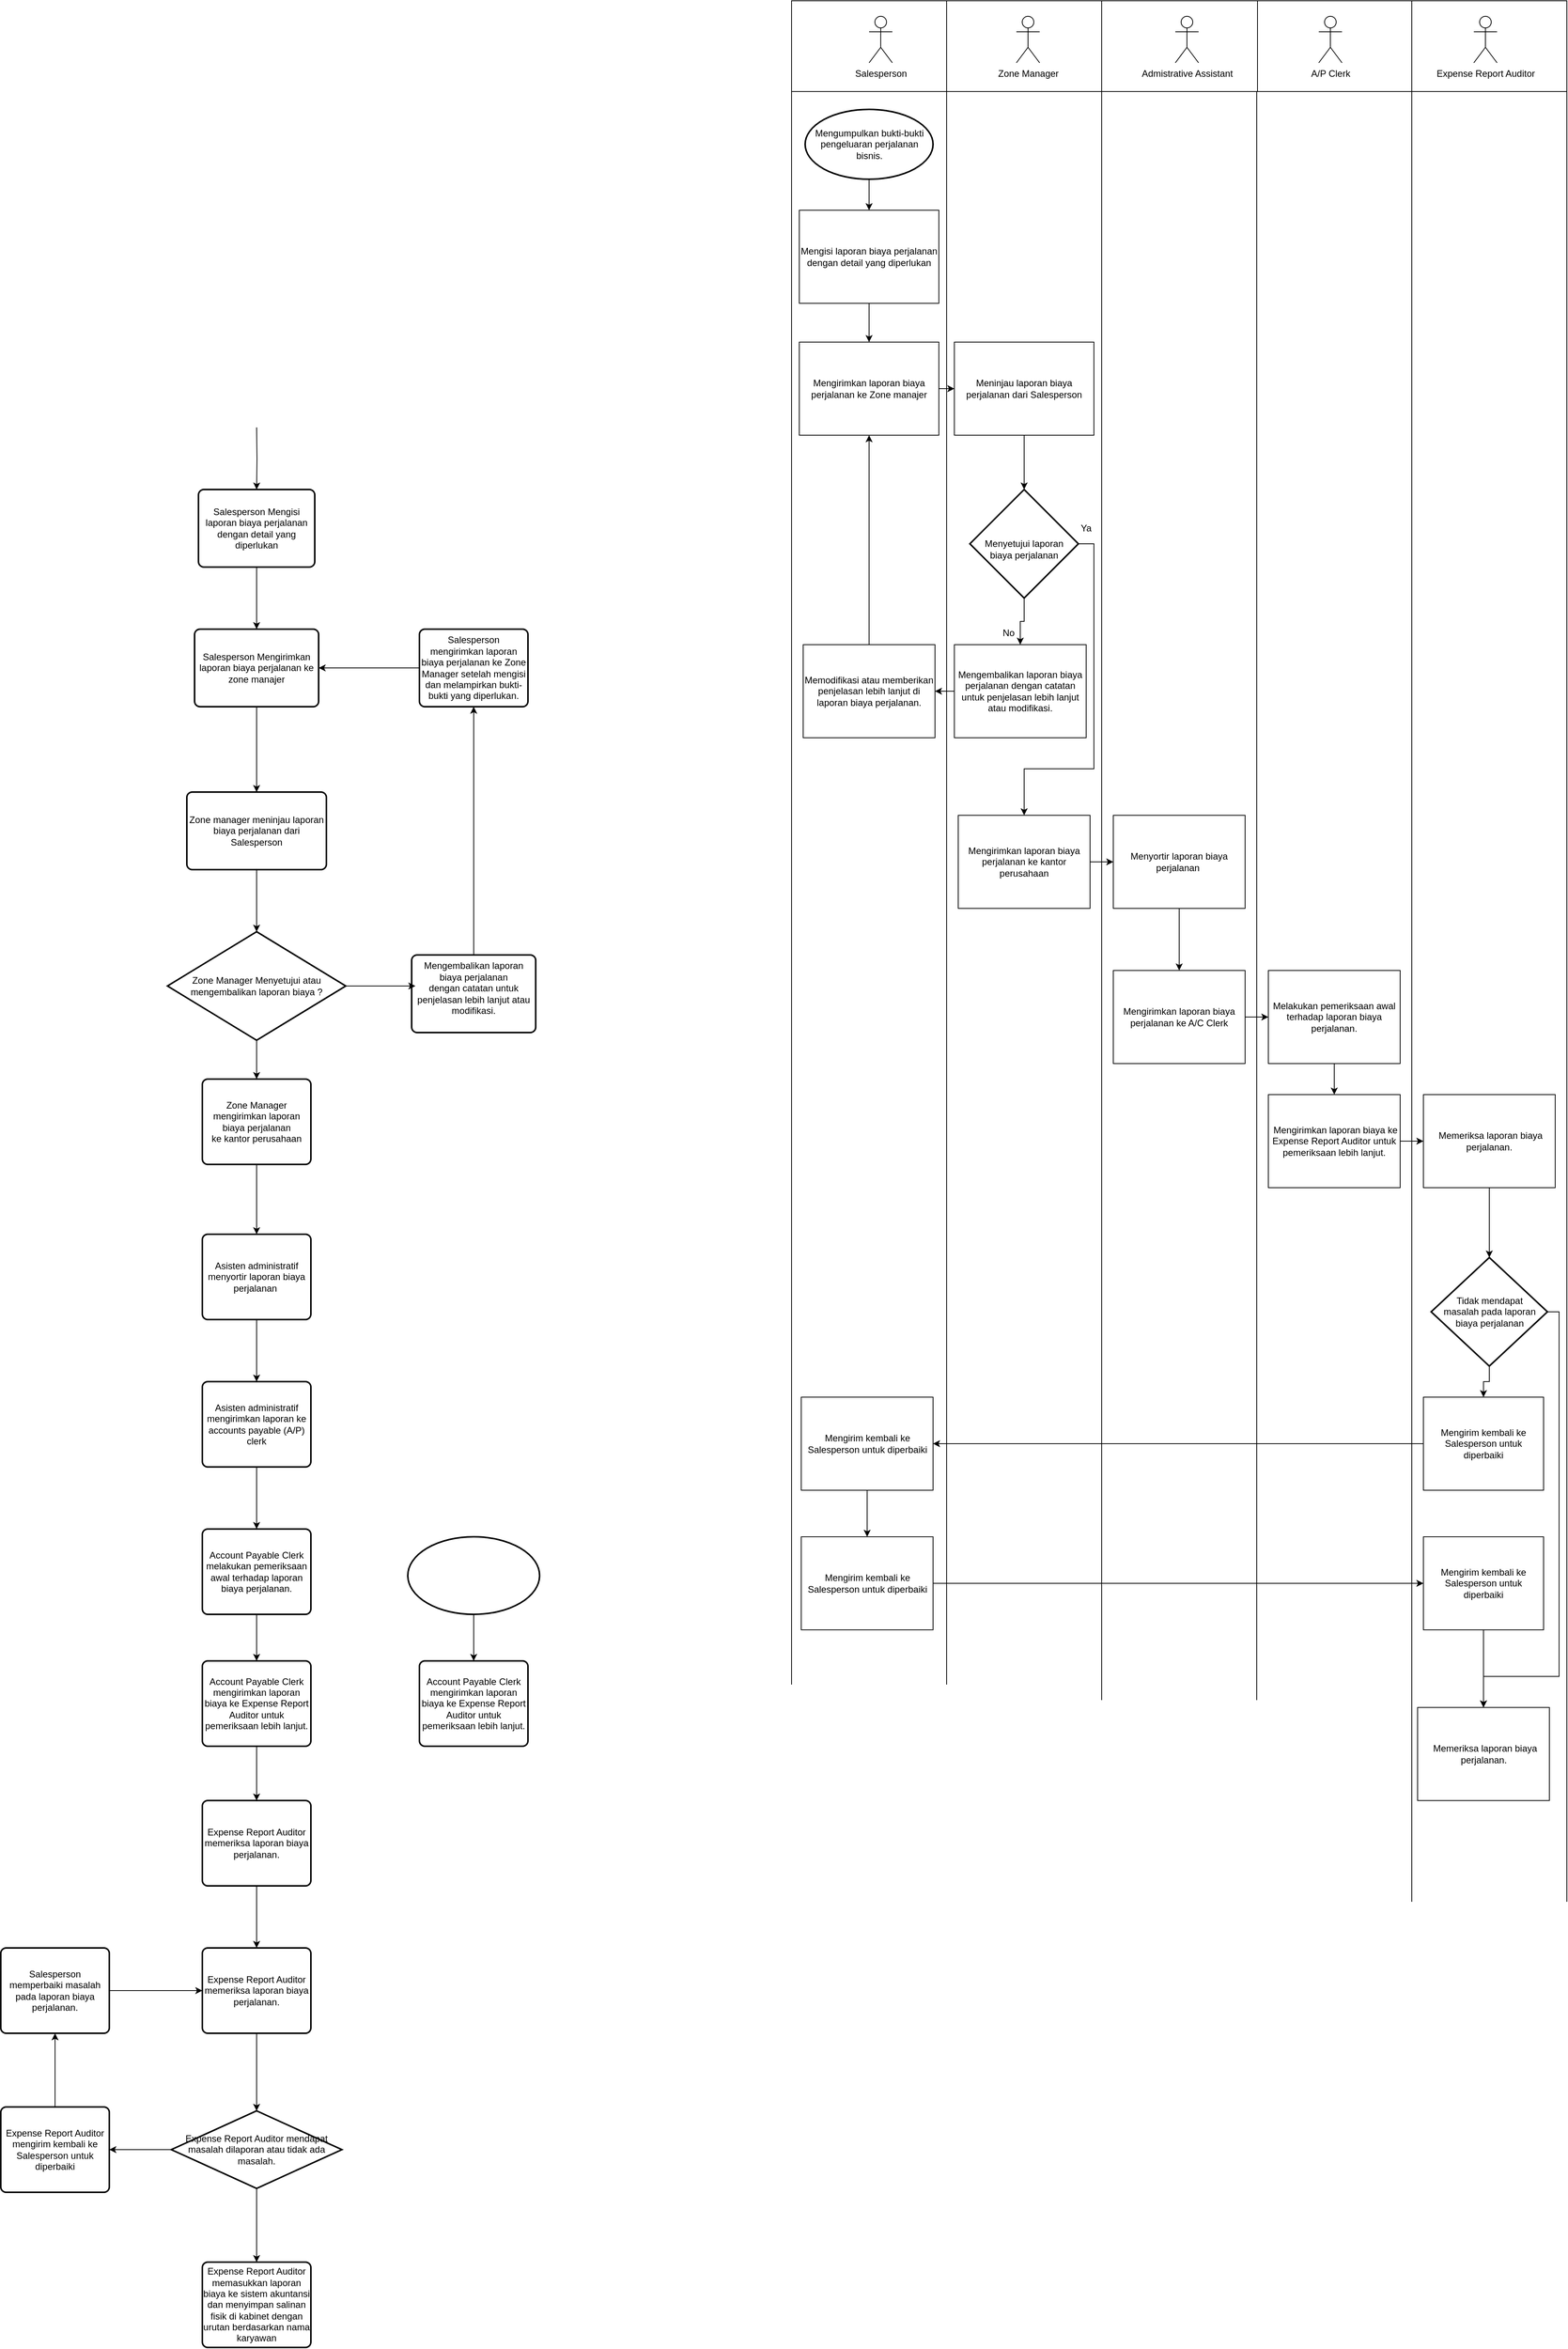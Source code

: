 <mxfile version="23.1.1" type="github">
  <diagram name="Page-1" id="a74B4hUyCrlMNp4JHoA-">
    <mxGraphModel dx="765" dy="1477" grid="1" gridSize="10" guides="1" tooltips="1" connect="1" arrows="1" fold="1" page="1" pageScale="1" pageWidth="850" pageHeight="1100" math="0" shadow="0">
      <root>
        <mxCell id="0" />
        <mxCell id="1" parent="0" />
        <mxCell id="z_AwmB61hgFwx2csZpb4-258" value="" style="shape=partialRectangle;whiteSpace=wrap;html=1;bottom=0;top=0;fillColor=none;movable=1;resizable=1;rotatable=1;deletable=1;editable=1;locked=0;connectable=1;" vertex="1" parent="1">
          <mxGeometry x="1730" y="-90" width="200" height="2080" as="geometry" />
        </mxCell>
        <mxCell id="z_AwmB61hgFwx2csZpb4-257" value="" style="shape=partialRectangle;whiteSpace=wrap;html=1;bottom=0;top=0;fillColor=none;movable=1;resizable=1;rotatable=1;deletable=1;editable=1;locked=0;connectable=1;" vertex="1" parent="1">
          <mxGeometry x="1530" y="-83" width="200" height="2073" as="geometry" />
        </mxCell>
        <mxCell id="z_AwmB61hgFwx2csZpb4-256" value="" style="shape=partialRectangle;whiteSpace=wrap;html=1;bottom=0;top=0;fillColor=none;movable=1;resizable=1;rotatable=1;deletable=1;editable=1;locked=0;connectable=1;" vertex="1" parent="1">
          <mxGeometry x="1330" y="-83" width="200" height="2053" as="geometry" />
        </mxCell>
        <mxCell id="z_AwmB61hgFwx2csZpb4-255" value="" style="shape=partialRectangle;whiteSpace=wrap;html=1;bottom=0;top=0;fillColor=none;movable=1;resizable=1;rotatable=1;deletable=1;editable=1;locked=0;connectable=1;" vertex="1" parent="1">
          <mxGeometry x="1130" y="-83" width="200" height="2053" as="geometry" />
        </mxCell>
        <mxCell id="__j8qxxGPxPXiS_JSPGA-5" value="" style="edgeStyle=orthogonalEdgeStyle;rounded=0;orthogonalLoop=1;jettySize=auto;html=1;" parent="1" target="__j8qxxGPxPXiS_JSPGA-4" edge="1">
          <mxGeometry relative="1" as="geometry">
            <mxPoint x="440.0" y="350" as="sourcePoint" />
          </mxGeometry>
        </mxCell>
        <mxCell id="z_AwmB61hgFwx2csZpb4-3" value="" style="edgeStyle=orthogonalEdgeStyle;rounded=0;orthogonalLoop=1;jettySize=auto;html=1;" edge="1" parent="1" source="__j8qxxGPxPXiS_JSPGA-4" target="z_AwmB61hgFwx2csZpb4-2">
          <mxGeometry relative="1" as="geometry" />
        </mxCell>
        <mxCell id="z_AwmB61hgFwx2csZpb4-9" style="edgeStyle=orthogonalEdgeStyle;rounded=0;orthogonalLoop=1;jettySize=auto;html=1;" edge="1" parent="1" source="z_AwmB61hgFwx2csZpb4-2" target="z_AwmB61hgFwx2csZpb4-8">
          <mxGeometry relative="1" as="geometry" />
        </mxCell>
        <mxCell id="z_AwmB61hgFwx2csZpb4-2" value="Salesperson&amp;nbsp;Mengirimkan laporan biaya perjalanan ke zone manajer" style="rounded=1;whiteSpace=wrap;html=1;absoluteArcSize=1;arcSize=14;strokeWidth=2;" vertex="1" parent="1">
          <mxGeometry x="360" y="610" width="160" height="100" as="geometry" />
        </mxCell>
        <mxCell id="z_AwmB61hgFwx2csZpb4-13" style="edgeStyle=orthogonalEdgeStyle;rounded=0;orthogonalLoop=1;jettySize=auto;html=1;" edge="1" parent="1" source="z_AwmB61hgFwx2csZpb4-8" target="z_AwmB61hgFwx2csZpb4-10">
          <mxGeometry relative="1" as="geometry" />
        </mxCell>
        <mxCell id="z_AwmB61hgFwx2csZpb4-8" value="Zone manager meninjau laporan biaya perjalanan dari Salesperson" style="rounded=1;whiteSpace=wrap;html=1;absoluteArcSize=1;arcSize=14;strokeWidth=2;" vertex="1" parent="1">
          <mxGeometry x="350" y="820" width="180" height="100" as="geometry" />
        </mxCell>
        <mxCell id="z_AwmB61hgFwx2csZpb4-20" value="" style="edgeStyle=orthogonalEdgeStyle;rounded=0;orthogonalLoop=1;jettySize=auto;html=1;" edge="1" parent="1" source="z_AwmB61hgFwx2csZpb4-10" target="z_AwmB61hgFwx2csZpb4-19">
          <mxGeometry relative="1" as="geometry" />
        </mxCell>
        <mxCell id="z_AwmB61hgFwx2csZpb4-10" value="&lt;div style=&quot;&quot;&gt;&lt;span style=&quot;background-color: initial;&quot;&gt;Zone Manager Menyetujui atau mengembalikan laporan biaya ?&lt;/span&gt;&lt;/div&gt;" style="strokeWidth=2;html=1;shape=mxgraph.flowchart.decision;whiteSpace=wrap;align=center;" vertex="1" parent="1">
          <mxGeometry x="325" y="1000" width="230" height="140" as="geometry" />
        </mxCell>
        <mxCell id="z_AwmB61hgFwx2csZpb4-18" style="edgeStyle=orthogonalEdgeStyle;rounded=0;orthogonalLoop=1;jettySize=auto;html=1;entryX=0.5;entryY=1;entryDx=0;entryDy=0;" edge="1" parent="1" source="z_AwmB61hgFwx2csZpb4-14" target="z_AwmB61hgFwx2csZpb4-16">
          <mxGeometry relative="1" as="geometry" />
        </mxCell>
        <mxCell id="z_AwmB61hgFwx2csZpb4-14" value="Mengembalikan laporan biaya perjalanan dengan&amp;nbsp;catatan untuk penjelasan lebih lanjut atau modifikasi.&lt;br&gt;&amp;nbsp;" style="rounded=1;whiteSpace=wrap;html=1;absoluteArcSize=1;arcSize=14;strokeWidth=2;" vertex="1" parent="1">
          <mxGeometry x="640" y="1030" width="160" height="100" as="geometry" />
        </mxCell>
        <mxCell id="z_AwmB61hgFwx2csZpb4-15" style="edgeStyle=orthogonalEdgeStyle;rounded=0;orthogonalLoop=1;jettySize=auto;html=1;entryX=0.03;entryY=0.4;entryDx=0;entryDy=0;entryPerimeter=0;" edge="1" parent="1" source="z_AwmB61hgFwx2csZpb4-10" target="z_AwmB61hgFwx2csZpb4-14">
          <mxGeometry relative="1" as="geometry" />
        </mxCell>
        <mxCell id="z_AwmB61hgFwx2csZpb4-17" style="edgeStyle=orthogonalEdgeStyle;rounded=0;orthogonalLoop=1;jettySize=auto;html=1;" edge="1" parent="1" source="z_AwmB61hgFwx2csZpb4-16" target="z_AwmB61hgFwx2csZpb4-2">
          <mxGeometry relative="1" as="geometry" />
        </mxCell>
        <mxCell id="z_AwmB61hgFwx2csZpb4-16" value="Salesperson mengirimkan laporan biaya perjalanan ke Zone Manager setelah mengisi dan melampirkan bukti-bukti yang diperlukan." style="rounded=1;whiteSpace=wrap;html=1;absoluteArcSize=1;arcSize=14;strokeWidth=2;" vertex="1" parent="1">
          <mxGeometry x="650" y="610" width="140" height="100" as="geometry" />
        </mxCell>
        <mxCell id="z_AwmB61hgFwx2csZpb4-22" value="" style="edgeStyle=orthogonalEdgeStyle;rounded=0;orthogonalLoop=1;jettySize=auto;html=1;" edge="1" parent="1" source="z_AwmB61hgFwx2csZpb4-19" target="z_AwmB61hgFwx2csZpb4-21">
          <mxGeometry relative="1" as="geometry" />
        </mxCell>
        <mxCell id="z_AwmB61hgFwx2csZpb4-19" value="Zone Manager mengirimkan laporan biaya perjalanan ke&amp;nbsp;kantor perusahaan" style="rounded=1;whiteSpace=wrap;html=1;absoluteArcSize=1;arcSize=14;strokeWidth=2;" vertex="1" parent="1">
          <mxGeometry x="370" y="1190" width="140" height="110" as="geometry" />
        </mxCell>
        <mxCell id="z_AwmB61hgFwx2csZpb4-24" value="" style="edgeStyle=orthogonalEdgeStyle;rounded=0;orthogonalLoop=1;jettySize=auto;html=1;" edge="1" parent="1" source="z_AwmB61hgFwx2csZpb4-21" target="z_AwmB61hgFwx2csZpb4-23">
          <mxGeometry relative="1" as="geometry" />
        </mxCell>
        <mxCell id="z_AwmB61hgFwx2csZpb4-21" value="Asisten administratif menyortir laporan biaya perjalanan&amp;nbsp;" style="rounded=1;whiteSpace=wrap;html=1;absoluteArcSize=1;arcSize=14;strokeWidth=2;" vertex="1" parent="1">
          <mxGeometry x="370" y="1390" width="140" height="110" as="geometry" />
        </mxCell>
        <mxCell id="z_AwmB61hgFwx2csZpb4-27" value="" style="edgeStyle=orthogonalEdgeStyle;rounded=0;orthogonalLoop=1;jettySize=auto;html=1;" edge="1" parent="1" source="z_AwmB61hgFwx2csZpb4-23" target="z_AwmB61hgFwx2csZpb4-26">
          <mxGeometry relative="1" as="geometry" />
        </mxCell>
        <mxCell id="z_AwmB61hgFwx2csZpb4-23" value="Asisten administratif mengirimkan laporan ke accounts payable (A/P) clerk" style="rounded=1;whiteSpace=wrap;html=1;absoluteArcSize=1;arcSize=14;strokeWidth=2;" vertex="1" parent="1">
          <mxGeometry x="370" y="1580" width="140" height="110" as="geometry" />
        </mxCell>
        <mxCell id="z_AwmB61hgFwx2csZpb4-29" value="" style="edgeStyle=orthogonalEdgeStyle;rounded=0;orthogonalLoop=1;jettySize=auto;html=1;" edge="1" parent="1" source="z_AwmB61hgFwx2csZpb4-26" target="z_AwmB61hgFwx2csZpb4-28">
          <mxGeometry relative="1" as="geometry" />
        </mxCell>
        <mxCell id="z_AwmB61hgFwx2csZpb4-26" value="Account Payable Clerk melakukan pemeriksaan awal terhadap laporan biaya perjalanan." style="rounded=1;whiteSpace=wrap;html=1;absoluteArcSize=1;arcSize=14;strokeWidth=2;" vertex="1" parent="1">
          <mxGeometry x="370" y="1770" width="140" height="110" as="geometry" />
        </mxCell>
        <mxCell id="z_AwmB61hgFwx2csZpb4-31" value="" style="edgeStyle=orthogonalEdgeStyle;rounded=0;orthogonalLoop=1;jettySize=auto;html=1;" edge="1" parent="1" source="z_AwmB61hgFwx2csZpb4-28" target="z_AwmB61hgFwx2csZpb4-30">
          <mxGeometry relative="1" as="geometry" />
        </mxCell>
        <mxCell id="z_AwmB61hgFwx2csZpb4-28" value="Account Payable Clerk mengirimkan&amp;nbsp;laporan biaya ke Expense Report Auditor untuk pemeriksaan lebih lanjut." style="rounded=1;whiteSpace=wrap;html=1;absoluteArcSize=1;arcSize=14;strokeWidth=2;" vertex="1" parent="1">
          <mxGeometry x="370" y="1940" width="140" height="110" as="geometry" />
        </mxCell>
        <mxCell id="z_AwmB61hgFwx2csZpb4-33" value="" style="edgeStyle=orthogonalEdgeStyle;rounded=0;orthogonalLoop=1;jettySize=auto;html=1;" edge="1" parent="1" source="z_AwmB61hgFwx2csZpb4-30" target="z_AwmB61hgFwx2csZpb4-32">
          <mxGeometry relative="1" as="geometry" />
        </mxCell>
        <mxCell id="z_AwmB61hgFwx2csZpb4-30" value="Expense Report Auditor memeriksa laporan biaya perjalanan." style="rounded=1;whiteSpace=wrap;html=1;absoluteArcSize=1;arcSize=14;strokeWidth=2;" vertex="1" parent="1">
          <mxGeometry x="370" y="2120" width="140" height="110" as="geometry" />
        </mxCell>
        <mxCell id="z_AwmB61hgFwx2csZpb4-35" value="" style="edgeStyle=orthogonalEdgeStyle;rounded=0;orthogonalLoop=1;jettySize=auto;html=1;" edge="1" parent="1" source="z_AwmB61hgFwx2csZpb4-32" target="z_AwmB61hgFwx2csZpb4-34">
          <mxGeometry relative="1" as="geometry" />
        </mxCell>
        <mxCell id="z_AwmB61hgFwx2csZpb4-32" value="Expense Report Auditor memeriksa laporan biaya perjalanan." style="rounded=1;whiteSpace=wrap;html=1;absoluteArcSize=1;arcSize=14;strokeWidth=2;" vertex="1" parent="1">
          <mxGeometry x="370" y="2310" width="140" height="110" as="geometry" />
        </mxCell>
        <mxCell id="z_AwmB61hgFwx2csZpb4-37" value="" style="edgeStyle=orthogonalEdgeStyle;rounded=0;orthogonalLoop=1;jettySize=auto;html=1;" edge="1" parent="1" source="z_AwmB61hgFwx2csZpb4-34" target="z_AwmB61hgFwx2csZpb4-36">
          <mxGeometry relative="1" as="geometry" />
        </mxCell>
        <mxCell id="z_AwmB61hgFwx2csZpb4-43" value="" style="edgeStyle=orthogonalEdgeStyle;rounded=0;orthogonalLoop=1;jettySize=auto;html=1;" edge="1" parent="1" source="z_AwmB61hgFwx2csZpb4-34" target="z_AwmB61hgFwx2csZpb4-42">
          <mxGeometry relative="1" as="geometry" />
        </mxCell>
        <mxCell id="z_AwmB61hgFwx2csZpb4-34" value="Expense Report Auditor mendapat masalah dilaporan atau tidak ada masalah." style="strokeWidth=2;html=1;shape=mxgraph.flowchart.decision;whiteSpace=wrap;" vertex="1" parent="1">
          <mxGeometry x="330" y="2520" width="220" height="100" as="geometry" />
        </mxCell>
        <mxCell id="z_AwmB61hgFwx2csZpb4-49" value="" style="edgeStyle=orthogonalEdgeStyle;rounded=0;orthogonalLoop=1;jettySize=auto;html=1;" edge="1" parent="1" source="z_AwmB61hgFwx2csZpb4-36" target="z_AwmB61hgFwx2csZpb4-47">
          <mxGeometry relative="1" as="geometry" />
        </mxCell>
        <mxCell id="z_AwmB61hgFwx2csZpb4-36" value="Expense Report Auditor mengirim kembali ke Salesperson untuk diperbaiki" style="rounded=1;whiteSpace=wrap;html=1;absoluteArcSize=1;arcSize=14;strokeWidth=2;" vertex="1" parent="1">
          <mxGeometry x="110" y="2515" width="140" height="110" as="geometry" />
        </mxCell>
        <mxCell id="z_AwmB61hgFwx2csZpb4-42" value="Expense Report Auditor memasukkan laporan biaya ke sistem akuntansi dan menyimpan salinan fisik di kabinet dengan urutan berdasarkan nama karyawan" style="rounded=1;whiteSpace=wrap;html=1;absoluteArcSize=1;arcSize=14;strokeWidth=2;" vertex="1" parent="1">
          <mxGeometry x="370" y="2715" width="140" height="110" as="geometry" />
        </mxCell>
        <mxCell id="z_AwmB61hgFwx2csZpb4-48" style="edgeStyle=orthogonalEdgeStyle;rounded=0;orthogonalLoop=1;jettySize=auto;html=1;entryX=0;entryY=0.5;entryDx=0;entryDy=0;" edge="1" parent="1" source="z_AwmB61hgFwx2csZpb4-47" target="z_AwmB61hgFwx2csZpb4-32">
          <mxGeometry relative="1" as="geometry" />
        </mxCell>
        <mxCell id="z_AwmB61hgFwx2csZpb4-47" value="Salesperson memperbaiki masalah pada laporan biaya perjalanan." style="rounded=1;whiteSpace=wrap;html=1;absoluteArcSize=1;arcSize=14;strokeWidth=2;" vertex="1" parent="1">
          <mxGeometry x="110" y="2310" width="140" height="110" as="geometry" />
        </mxCell>
        <mxCell id="z_AwmB61hgFwx2csZpb4-53" value="" style="edgeStyle=orthogonalEdgeStyle;rounded=0;orthogonalLoop=1;jettySize=auto;html=1;" edge="1" parent="1" source="z_AwmB61hgFwx2csZpb4-50" target="z_AwmB61hgFwx2csZpb4-52">
          <mxGeometry relative="1" as="geometry" />
        </mxCell>
        <mxCell id="z_AwmB61hgFwx2csZpb4-50" value="" style="strokeWidth=2;html=1;shape=mxgraph.flowchart.start_2;whiteSpace=wrap;" vertex="1" parent="1">
          <mxGeometry x="635" y="1780" width="170" height="100" as="geometry" />
        </mxCell>
        <mxCell id="z_AwmB61hgFwx2csZpb4-52" value="Account Payable Clerk mengirimkan&amp;nbsp;laporan biaya ke Expense Report Auditor untuk pemeriksaan lebih lanjut." style="rounded=1;whiteSpace=wrap;html=1;absoluteArcSize=1;arcSize=14;strokeWidth=2;" vertex="1" parent="1">
          <mxGeometry x="650" y="1940" width="140" height="110" as="geometry" />
        </mxCell>
        <mxCell id="z_AwmB61hgFwx2csZpb4-123" value="" style="shape=table;startSize=0;container=1;collapsible=0;childLayout=tableLayout;fontSize=16;movable=0;resizable=0;rotatable=0;deletable=0;editable=0;locked=1;connectable=0;" vertex="1" parent="1">
          <mxGeometry x="1130" y="-200" width="1000" height="117" as="geometry" />
        </mxCell>
        <mxCell id="z_AwmB61hgFwx2csZpb4-124" value="" style="shape=tableRow;horizontal=0;startSize=0;swimlaneHead=0;swimlaneBody=0;strokeColor=inherit;top=0;left=0;bottom=0;right=0;collapsible=0;dropTarget=0;fillColor=none;points=[[0,0.5],[1,0.5]];portConstraint=eastwest;fontSize=16;" vertex="1" parent="z_AwmB61hgFwx2csZpb4-123">
          <mxGeometry width="1000" height="117" as="geometry" />
        </mxCell>
        <mxCell id="z_AwmB61hgFwx2csZpb4-200" style="shape=partialRectangle;html=1;whiteSpace=wrap;connectable=0;strokeColor=inherit;overflow=hidden;fillColor=none;top=0;left=0;bottom=0;right=0;pointerEvents=1;fontSize=16;" vertex="1" parent="z_AwmB61hgFwx2csZpb4-124">
          <mxGeometry width="200" height="117" as="geometry">
            <mxRectangle width="200" height="117" as="alternateBounds" />
          </mxGeometry>
        </mxCell>
        <mxCell id="z_AwmB61hgFwx2csZpb4-185" style="shape=partialRectangle;html=1;whiteSpace=wrap;connectable=0;strokeColor=inherit;overflow=hidden;fillColor=none;top=0;left=0;bottom=0;right=0;pointerEvents=1;fontSize=16;" vertex="1" parent="z_AwmB61hgFwx2csZpb4-124">
          <mxGeometry x="200" width="200" height="117" as="geometry">
            <mxRectangle width="200" height="117" as="alternateBounds" />
          </mxGeometry>
        </mxCell>
        <mxCell id="z_AwmB61hgFwx2csZpb4-125" value="" style="shape=partialRectangle;html=1;whiteSpace=wrap;connectable=0;strokeColor=inherit;overflow=hidden;fillColor=none;top=0;left=0;bottom=0;right=0;pointerEvents=1;fontSize=16;" vertex="1" parent="z_AwmB61hgFwx2csZpb4-124">
          <mxGeometry x="400" width="201" height="117" as="geometry">
            <mxRectangle width="201" height="117" as="alternateBounds" />
          </mxGeometry>
        </mxCell>
        <mxCell id="z_AwmB61hgFwx2csZpb4-126" value="" style="shape=partialRectangle;html=1;whiteSpace=wrap;connectable=0;strokeColor=inherit;overflow=hidden;fillColor=none;top=0;left=0;bottom=0;right=0;pointerEvents=1;fontSize=16;" vertex="1" parent="z_AwmB61hgFwx2csZpb4-124">
          <mxGeometry x="601" width="199" height="117" as="geometry">
            <mxRectangle width="199" height="117" as="alternateBounds" />
          </mxGeometry>
        </mxCell>
        <mxCell id="z_AwmB61hgFwx2csZpb4-127" value="" style="shape=partialRectangle;html=1;whiteSpace=wrap;connectable=0;strokeColor=inherit;overflow=hidden;fillColor=none;top=0;left=0;bottom=0;right=0;pointerEvents=1;fontSize=16;" vertex="1" parent="z_AwmB61hgFwx2csZpb4-124">
          <mxGeometry x="800" width="200" height="117" as="geometry">
            <mxRectangle width="200" height="117" as="alternateBounds" />
          </mxGeometry>
        </mxCell>
        <mxCell id="z_AwmB61hgFwx2csZpb4-181" value="Zone Manager" style="shape=umlActor;verticalLabelPosition=bottom;verticalAlign=top;html=1;outlineConnect=0;" vertex="1" parent="1">
          <mxGeometry x="1420" y="-180" width="30" height="60" as="geometry" />
        </mxCell>
        <mxCell id="z_AwmB61hgFwx2csZpb4-182" value="Salesperson" style="shape=umlActor;verticalLabelPosition=bottom;verticalAlign=top;html=1;outlineConnect=0;" vertex="1" parent="1">
          <mxGeometry x="1230" y="-180" width="30" height="60" as="geometry" />
        </mxCell>
        <mxCell id="z_AwmB61hgFwx2csZpb4-184" value="Expense Report Auditor" style="shape=umlActor;verticalLabelPosition=bottom;verticalAlign=top;html=1;outlineConnect=0;" vertex="1" parent="1">
          <mxGeometry x="2010" y="-180" width="30" height="60" as="geometry" />
        </mxCell>
        <mxCell id="z_AwmB61hgFwx2csZpb4-198" value="Admistrative Assistant" style="shape=umlActor;verticalLabelPosition=bottom;verticalAlign=top;html=1;outlineConnect=0;" vertex="1" parent="1">
          <mxGeometry x="1625" y="-180" width="30" height="60" as="geometry" />
        </mxCell>
        <mxCell id="z_AwmB61hgFwx2csZpb4-213" value="A/P Clerk" style="shape=umlActor;verticalLabelPosition=bottom;verticalAlign=top;html=1;outlineConnect=0;" vertex="1" parent="1">
          <mxGeometry x="1810" y="-180" width="30" height="60" as="geometry" />
        </mxCell>
        <mxCell id="z_AwmB61hgFwx2csZpb4-262" value="" style="edgeStyle=orthogonalEdgeStyle;rounded=0;orthogonalLoop=1;jettySize=auto;html=1;" edge="1" parent="1" source="z_AwmB61hgFwx2csZpb4-214" target="z_AwmB61hgFwx2csZpb4-261">
          <mxGeometry relative="1" as="geometry" />
        </mxCell>
        <mxCell id="z_AwmB61hgFwx2csZpb4-214" value="Mengumpulkan bukti-bukti pengeluaran perjalanan bisnis." style="strokeWidth=2;html=1;shape=mxgraph.flowchart.start_1;whiteSpace=wrap;spacingLeft=10;spacingRight=10;" vertex="1" parent="1">
          <mxGeometry x="1147.5" y="-60" width="165" height="90" as="geometry" />
        </mxCell>
        <mxCell id="__j8qxxGPxPXiS_JSPGA-4" value="Salesperson Mengisi laporan biaya perjalanan dengan detail yang diperlukan" style="rounded=1;whiteSpace=wrap;html=1;absoluteArcSize=1;arcSize=14;strokeWidth=2;" parent="1" vertex="1">
          <mxGeometry x="365" y="430" width="150" height="100" as="geometry" />
        </mxCell>
        <mxCell id="z_AwmB61hgFwx2csZpb4-259" value="" style="shape=partialRectangle;whiteSpace=wrap;html=1;bottom=0;top=0;fillColor=none;movable=1;resizable=1;rotatable=1;deletable=1;editable=1;locked=0;connectable=1;" vertex="1" parent="1">
          <mxGeometry x="1930" y="-90" width="200" height="2340" as="geometry" />
        </mxCell>
        <mxCell id="z_AwmB61hgFwx2csZpb4-264" value="" style="edgeStyle=orthogonalEdgeStyle;rounded=0;orthogonalLoop=1;jettySize=auto;html=1;" edge="1" parent="1" source="z_AwmB61hgFwx2csZpb4-261" target="z_AwmB61hgFwx2csZpb4-263">
          <mxGeometry relative="1" as="geometry" />
        </mxCell>
        <mxCell id="z_AwmB61hgFwx2csZpb4-261" value="Mengisi laporan biaya perjalanan dengan detail yang diperlukan" style="rounded=0;whiteSpace=wrap;html=1;" vertex="1" parent="1">
          <mxGeometry x="1140" y="70" width="180" height="120" as="geometry" />
        </mxCell>
        <mxCell id="z_AwmB61hgFwx2csZpb4-266" value="" style="edgeStyle=orthogonalEdgeStyle;rounded=0;orthogonalLoop=1;jettySize=auto;html=1;" edge="1" parent="1" source="z_AwmB61hgFwx2csZpb4-263" target="z_AwmB61hgFwx2csZpb4-265">
          <mxGeometry relative="1" as="geometry" />
        </mxCell>
        <mxCell id="z_AwmB61hgFwx2csZpb4-263" value="Mengirimkan laporan biaya perjalanan ke Zone manajer" style="rounded=0;whiteSpace=wrap;html=1;" vertex="1" parent="1">
          <mxGeometry x="1140" y="240" width="180" height="120" as="geometry" />
        </mxCell>
        <mxCell id="z_AwmB61hgFwx2csZpb4-268" value="" style="edgeStyle=orthogonalEdgeStyle;rounded=0;orthogonalLoop=1;jettySize=auto;html=1;" edge="1" parent="1" source="z_AwmB61hgFwx2csZpb4-265" target="z_AwmB61hgFwx2csZpb4-267">
          <mxGeometry relative="1" as="geometry" />
        </mxCell>
        <mxCell id="z_AwmB61hgFwx2csZpb4-265" value="Meninjau laporan biaya perjalanan dari Salesperson" style="rounded=0;whiteSpace=wrap;html=1;" vertex="1" parent="1">
          <mxGeometry x="1340" y="240" width="180" height="120" as="geometry" />
        </mxCell>
        <mxCell id="z_AwmB61hgFwx2csZpb4-275" value="" style="edgeStyle=orthogonalEdgeStyle;rounded=0;orthogonalLoop=1;jettySize=auto;html=1;" edge="1" parent="1" source="z_AwmB61hgFwx2csZpb4-267" target="z_AwmB61hgFwx2csZpb4-274">
          <mxGeometry relative="1" as="geometry" />
        </mxCell>
        <mxCell id="z_AwmB61hgFwx2csZpb4-277" style="edgeStyle=orthogonalEdgeStyle;rounded=0;orthogonalLoop=1;jettySize=auto;html=1;" edge="1" parent="1" source="z_AwmB61hgFwx2csZpb4-267" target="z_AwmB61hgFwx2csZpb4-282">
          <mxGeometry relative="1" as="geometry">
            <mxPoint x="1520" y="820" as="targetPoint" />
            <Array as="points">
              <mxPoint x="1520" y="500" />
              <mxPoint x="1520" y="790" />
              <mxPoint x="1430" y="790" />
            </Array>
          </mxGeometry>
        </mxCell>
        <mxCell id="z_AwmB61hgFwx2csZpb4-267" value="&lt;div style=&quot;&quot;&gt;&lt;span style=&quot;background-color: initial;&quot;&gt;&lt;br&gt;&lt;/span&gt;&lt;/div&gt;&lt;div style=&quot;&quot;&gt;&lt;span style=&quot;background-color: initial;&quot;&gt;Menyetujui laporan biaya perjalanan&lt;/span&gt;&lt;/div&gt;" style="strokeWidth=2;html=1;shape=mxgraph.flowchart.decision;whiteSpace=wrap;align=center;spacingLeft=9;spacingRight=9;" vertex="1" parent="1">
          <mxGeometry x="1360" y="430" width="140" height="140" as="geometry" />
        </mxCell>
        <mxCell id="z_AwmB61hgFwx2csZpb4-278" value="" style="edgeStyle=orthogonalEdgeStyle;rounded=0;orthogonalLoop=1;jettySize=auto;html=1;" edge="1" parent="1" source="z_AwmB61hgFwx2csZpb4-274" target="z_AwmB61hgFwx2csZpb4-276">
          <mxGeometry relative="1" as="geometry" />
        </mxCell>
        <mxCell id="z_AwmB61hgFwx2csZpb4-274" value="Mengembalikan laporan biaya perjalanan dengan&amp;nbsp;catatan untuk penjelasan lebih lanjut atau modifikasi." style="rounded=0;whiteSpace=wrap;html=1;" vertex="1" parent="1">
          <mxGeometry x="1340" y="630" width="170" height="120" as="geometry" />
        </mxCell>
        <mxCell id="z_AwmB61hgFwx2csZpb4-279" style="edgeStyle=orthogonalEdgeStyle;rounded=0;orthogonalLoop=1;jettySize=auto;html=1;entryX=0.5;entryY=1;entryDx=0;entryDy=0;" edge="1" parent="1" source="z_AwmB61hgFwx2csZpb4-276" target="z_AwmB61hgFwx2csZpb4-263">
          <mxGeometry relative="1" as="geometry" />
        </mxCell>
        <mxCell id="z_AwmB61hgFwx2csZpb4-276" value="Memodifikasi atau memberikan penjelasan lebih lanjut di laporan biaya perjalanan." style="rounded=0;whiteSpace=wrap;html=1;" vertex="1" parent="1">
          <mxGeometry x="1145" y="630" width="170" height="120" as="geometry" />
        </mxCell>
        <mxCell id="z_AwmB61hgFwx2csZpb4-280" value="No" style="text;html=1;strokeColor=none;fillColor=none;align=center;verticalAlign=middle;whiteSpace=wrap;rounded=0;" vertex="1" parent="1">
          <mxGeometry x="1380" y="600" width="60" height="30" as="geometry" />
        </mxCell>
        <mxCell id="z_AwmB61hgFwx2csZpb4-281" value="Ya" style="text;html=1;strokeColor=none;fillColor=none;align=center;verticalAlign=middle;whiteSpace=wrap;rounded=0;" vertex="1" parent="1">
          <mxGeometry x="1480" y="465" width="60" height="30" as="geometry" />
        </mxCell>
        <mxCell id="z_AwmB61hgFwx2csZpb4-286" value="" style="edgeStyle=orthogonalEdgeStyle;rounded=0;orthogonalLoop=1;jettySize=auto;html=1;" edge="1" parent="1" source="z_AwmB61hgFwx2csZpb4-282" target="z_AwmB61hgFwx2csZpb4-285">
          <mxGeometry relative="1" as="geometry" />
        </mxCell>
        <mxCell id="z_AwmB61hgFwx2csZpb4-282" value="Mengirimkan laporan biaya perjalanan ke&amp;nbsp;kantor perusahaan" style="rounded=0;whiteSpace=wrap;html=1;" vertex="1" parent="1">
          <mxGeometry x="1345" y="850" width="170" height="120" as="geometry" />
        </mxCell>
        <mxCell id="z_AwmB61hgFwx2csZpb4-291" value="" style="edgeStyle=orthogonalEdgeStyle;rounded=0;orthogonalLoop=1;jettySize=auto;html=1;" edge="1" parent="1" source="z_AwmB61hgFwx2csZpb4-285" target="z_AwmB61hgFwx2csZpb4-290">
          <mxGeometry relative="1" as="geometry" />
        </mxCell>
        <mxCell id="z_AwmB61hgFwx2csZpb4-285" value="Menyortir laporan biaya perjalanan&amp;nbsp;" style="rounded=0;whiteSpace=wrap;html=1;" vertex="1" parent="1">
          <mxGeometry x="1545" y="850" width="170" height="120" as="geometry" />
        </mxCell>
        <mxCell id="z_AwmB61hgFwx2csZpb4-293" value="" style="edgeStyle=orthogonalEdgeStyle;rounded=0;orthogonalLoop=1;jettySize=auto;html=1;" edge="1" parent="1" source="z_AwmB61hgFwx2csZpb4-290" target="z_AwmB61hgFwx2csZpb4-292">
          <mxGeometry relative="1" as="geometry" />
        </mxCell>
        <mxCell id="z_AwmB61hgFwx2csZpb4-290" value="Mengirimkan laporan biaya perjalanan ke A/C Clerk" style="rounded=0;whiteSpace=wrap;html=1;" vertex="1" parent="1">
          <mxGeometry x="1545" y="1050" width="170" height="120" as="geometry" />
        </mxCell>
        <mxCell id="z_AwmB61hgFwx2csZpb4-295" value="" style="edgeStyle=orthogonalEdgeStyle;rounded=0;orthogonalLoop=1;jettySize=auto;html=1;" edge="1" parent="1" source="z_AwmB61hgFwx2csZpb4-292" target="z_AwmB61hgFwx2csZpb4-294">
          <mxGeometry relative="1" as="geometry" />
        </mxCell>
        <mxCell id="z_AwmB61hgFwx2csZpb4-292" value="Melakukan pemeriksaan awal terhadap laporan biaya perjalanan." style="rounded=0;whiteSpace=wrap;html=1;" vertex="1" parent="1">
          <mxGeometry x="1745" y="1050" width="170" height="120" as="geometry" />
        </mxCell>
        <mxCell id="z_AwmB61hgFwx2csZpb4-297" value="" style="edgeStyle=orthogonalEdgeStyle;rounded=0;orthogonalLoop=1;jettySize=auto;html=1;" edge="1" parent="1" source="z_AwmB61hgFwx2csZpb4-294" target="z_AwmB61hgFwx2csZpb4-296">
          <mxGeometry relative="1" as="geometry" />
        </mxCell>
        <mxCell id="z_AwmB61hgFwx2csZpb4-294" value="&amp;nbsp;Mengirimkan&amp;nbsp;laporan biaya ke Expense Report Auditor untuk pemeriksaan lebih lanjut." style="rounded=0;whiteSpace=wrap;html=1;" vertex="1" parent="1">
          <mxGeometry x="1745" y="1210" width="170" height="120" as="geometry" />
        </mxCell>
        <mxCell id="z_AwmB61hgFwx2csZpb4-299" value="" style="edgeStyle=orthogonalEdgeStyle;rounded=0;orthogonalLoop=1;jettySize=auto;html=1;" edge="1" parent="1" source="z_AwmB61hgFwx2csZpb4-296" target="z_AwmB61hgFwx2csZpb4-298">
          <mxGeometry relative="1" as="geometry" />
        </mxCell>
        <mxCell id="z_AwmB61hgFwx2csZpb4-296" value="&amp;nbsp;Memeriksa laporan biaya perjalanan." style="rounded=0;whiteSpace=wrap;html=1;" vertex="1" parent="1">
          <mxGeometry x="1945" y="1210" width="170" height="120" as="geometry" />
        </mxCell>
        <mxCell id="z_AwmB61hgFwx2csZpb4-301" value="" style="edgeStyle=orthogonalEdgeStyle;rounded=0;orthogonalLoop=1;jettySize=auto;html=1;" edge="1" parent="1" source="z_AwmB61hgFwx2csZpb4-298" target="z_AwmB61hgFwx2csZpb4-300">
          <mxGeometry relative="1" as="geometry" />
        </mxCell>
        <mxCell id="z_AwmB61hgFwx2csZpb4-314" style="edgeStyle=orthogonalEdgeStyle;rounded=0;orthogonalLoop=1;jettySize=auto;html=1;entryX=0.5;entryY=0;entryDx=0;entryDy=0;" edge="1" parent="1" source="z_AwmB61hgFwx2csZpb4-298" target="z_AwmB61hgFwx2csZpb4-310">
          <mxGeometry relative="1" as="geometry">
            <Array as="points">
              <mxPoint x="2120" y="1490" />
              <mxPoint x="2120" y="1960" />
              <mxPoint x="2023" y="1960" />
            </Array>
          </mxGeometry>
        </mxCell>
        <mxCell id="z_AwmB61hgFwx2csZpb4-298" value="Tidak mendapat masalah pada laporan biaya perjalanan" style="strokeWidth=2;html=1;shape=mxgraph.flowchart.decision;whiteSpace=wrap;spacingLeft=14;spacingRight=13;" vertex="1" parent="1">
          <mxGeometry x="1955" y="1420" width="150" height="140" as="geometry" />
        </mxCell>
        <mxCell id="z_AwmB61hgFwx2csZpb4-304" style="edgeStyle=orthogonalEdgeStyle;rounded=0;orthogonalLoop=1;jettySize=auto;html=1;" edge="1" parent="1" source="z_AwmB61hgFwx2csZpb4-300" target="z_AwmB61hgFwx2csZpb4-302">
          <mxGeometry relative="1" as="geometry" />
        </mxCell>
        <mxCell id="z_AwmB61hgFwx2csZpb4-300" value="Mengirim kembali ke Salesperson untuk diperbaiki" style="rounded=0;whiteSpace=wrap;html=1;" vertex="1" parent="1">
          <mxGeometry x="1945" y="1600" width="155" height="120" as="geometry" />
        </mxCell>
        <mxCell id="z_AwmB61hgFwx2csZpb4-306" value="" style="edgeStyle=orthogonalEdgeStyle;rounded=0;orthogonalLoop=1;jettySize=auto;html=1;" edge="1" parent="1" source="z_AwmB61hgFwx2csZpb4-302" target="z_AwmB61hgFwx2csZpb4-305">
          <mxGeometry relative="1" as="geometry" />
        </mxCell>
        <mxCell id="z_AwmB61hgFwx2csZpb4-302" value="Mengirim kembali ke Salesperson untuk diperbaiki" style="rounded=0;whiteSpace=wrap;html=1;" vertex="1" parent="1">
          <mxGeometry x="1142.5" y="1600" width="170" height="120" as="geometry" />
        </mxCell>
        <mxCell id="z_AwmB61hgFwx2csZpb4-309" style="edgeStyle=orthogonalEdgeStyle;rounded=0;orthogonalLoop=1;jettySize=auto;html=1;entryX=0;entryY=0.5;entryDx=0;entryDy=0;" edge="1" parent="1" source="z_AwmB61hgFwx2csZpb4-305" target="z_AwmB61hgFwx2csZpb4-307">
          <mxGeometry relative="1" as="geometry" />
        </mxCell>
        <mxCell id="z_AwmB61hgFwx2csZpb4-305" value="Mengirim kembali ke Salesperson untuk diperbaiki" style="rounded=0;whiteSpace=wrap;html=1;" vertex="1" parent="1">
          <mxGeometry x="1142.5" y="1780" width="170" height="120" as="geometry" />
        </mxCell>
        <mxCell id="z_AwmB61hgFwx2csZpb4-312" style="edgeStyle=orthogonalEdgeStyle;rounded=0;orthogonalLoop=1;jettySize=auto;html=1;entryX=0.5;entryY=0;entryDx=0;entryDy=0;" edge="1" parent="1" source="z_AwmB61hgFwx2csZpb4-307" target="z_AwmB61hgFwx2csZpb4-310">
          <mxGeometry relative="1" as="geometry">
            <Array as="points">
              <mxPoint x="2022" y="1950" />
              <mxPoint x="2023" y="2000" />
            </Array>
          </mxGeometry>
        </mxCell>
        <mxCell id="z_AwmB61hgFwx2csZpb4-307" value="Mengirim kembali ke Salesperson untuk diperbaiki" style="rounded=0;whiteSpace=wrap;html=1;" vertex="1" parent="1">
          <mxGeometry x="1945" y="1780" width="155" height="120" as="geometry" />
        </mxCell>
        <mxCell id="z_AwmB61hgFwx2csZpb4-310" value="&amp;nbsp;Memeriksa laporan biaya perjalanan." style="rounded=0;whiteSpace=wrap;html=1;" vertex="1" parent="1">
          <mxGeometry x="1937.5" y="2000" width="170" height="120" as="geometry" />
        </mxCell>
      </root>
    </mxGraphModel>
  </diagram>
</mxfile>
